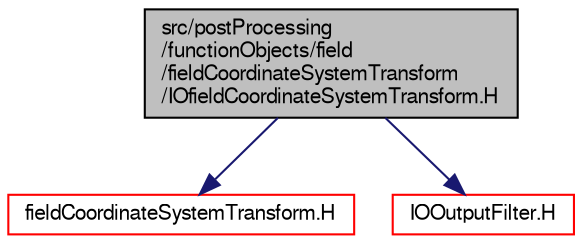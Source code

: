 digraph "src/postProcessing/functionObjects/field/fieldCoordinateSystemTransform/IOfieldCoordinateSystemTransform.H"
{
  bgcolor="transparent";
  edge [fontname="FreeSans",fontsize="10",labelfontname="FreeSans",labelfontsize="10"];
  node [fontname="FreeSans",fontsize="10",shape=record];
  Node0 [label="src/postProcessing\l/functionObjects/field\l/fieldCoordinateSystemTransform\l/IOfieldCoordinateSystemTransform.H",height=0.2,width=0.4,color="black", fillcolor="grey75", style="filled", fontcolor="black"];
  Node0 -> Node1 [color="midnightblue",fontsize="10",style="solid",fontname="FreeSans"];
  Node1 [label="fieldCoordinateSystemTransform.H",height=0.2,width=0.4,color="red",URL="$a13232.html"];
  Node0 -> Node312 [color="midnightblue",fontsize="10",style="solid",fontname="FreeSans"];
  Node312 [label="IOOutputFilter.H",height=0.2,width=0.4,color="red",URL="$a08969.html"];
}
